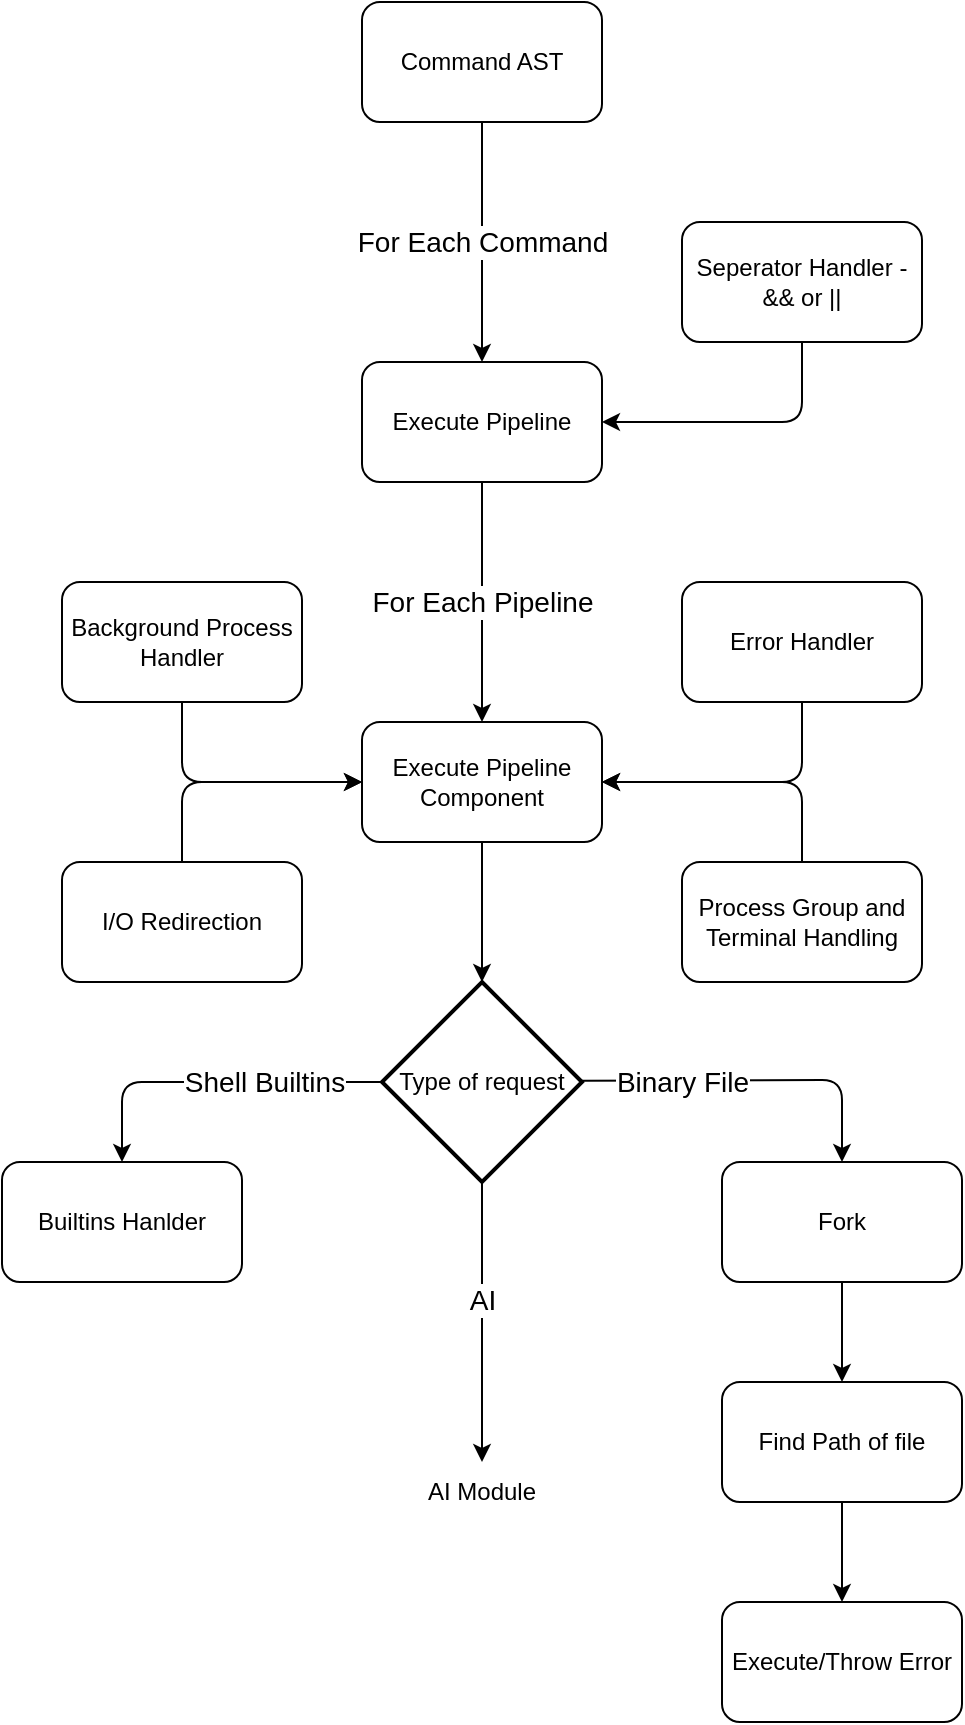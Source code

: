 <mxfile>
    <diagram id="_MamR4wueyFqmpMSZHm6" name="Page-1">
        <mxGraphModel dx="789" dy="873" grid="1" gridSize="10" guides="1" tooltips="1" connect="1" arrows="1" fold="1" page="1" pageScale="1" pageWidth="850" pageHeight="1100" math="0" shadow="0">
            <root>
                <mxCell id="0"/>
                <mxCell id="1" parent="0"/>
                <mxCell id="3" value="Command AST" style="rounded=1;whiteSpace=wrap;html=1;" vertex="1" parent="1">
                    <mxGeometry x="340" y="150" width="120" height="60" as="geometry"/>
                </mxCell>
                <mxCell id="4" value="" style="endArrow=classic;html=1;exitX=0.5;exitY=1;exitDx=0;exitDy=0;" edge="1" parent="1" source="3">
                    <mxGeometry relative="1" as="geometry">
                        <mxPoint x="270" y="380" as="sourcePoint"/>
                        <mxPoint x="400" y="330" as="targetPoint"/>
                    </mxGeometry>
                </mxCell>
                <mxCell id="5" value="&lt;font style=&quot;font-size: 14px;&quot;&gt;For Each Command&lt;/font&gt;" style="edgeLabel;resizable=0;html=1;;align=center;verticalAlign=middle;" connectable="0" vertex="1" parent="4">
                    <mxGeometry relative="1" as="geometry"/>
                </mxCell>
                <mxCell id="6" value="Execute Pipeline" style="rounded=1;whiteSpace=wrap;html=1;" vertex="1" parent="1">
                    <mxGeometry x="340" y="330" width="120" height="60" as="geometry"/>
                </mxCell>
                <mxCell id="8" style="edgeStyle=none;html=1;entryX=1;entryY=0.5;entryDx=0;entryDy=0;" edge="1" parent="1" source="7" target="6">
                    <mxGeometry relative="1" as="geometry">
                        <Array as="points">
                            <mxPoint x="560" y="360"/>
                        </Array>
                    </mxGeometry>
                </mxCell>
                <mxCell id="7" value="Seperator Handler - &amp;amp;&amp;amp; or ||" style="rounded=1;whiteSpace=wrap;html=1;" vertex="1" parent="1">
                    <mxGeometry x="500" y="260" width="120" height="60" as="geometry"/>
                </mxCell>
                <mxCell id="20" style="edgeStyle=none;html=1;" edge="1" parent="1" source="9" target="25">
                    <mxGeometry relative="1" as="geometry">
                        <mxPoint x="400" y="760" as="targetPoint"/>
                    </mxGeometry>
                </mxCell>
                <mxCell id="9" value="Execute Pipeline Component" style="rounded=1;whiteSpace=wrap;html=1;" vertex="1" parent="1">
                    <mxGeometry x="340" y="510" width="120" height="60" as="geometry"/>
                </mxCell>
                <mxCell id="10" value="&lt;font style=&quot;font-size: 14px;&quot;&gt;For Each Pipeline&lt;/font&gt;" style="endArrow=classic;html=1;exitX=0.5;exitY=1;exitDx=0;exitDy=0;entryX=0.5;entryY=0;entryDx=0;entryDy=0;" edge="1" parent="1" source="6" target="9">
                    <mxGeometry relative="1" as="geometry">
                        <mxPoint x="310" y="360" as="sourcePoint"/>
                        <mxPoint x="490" y="440" as="targetPoint"/>
                    </mxGeometry>
                </mxCell>
                <mxCell id="13" style="edgeStyle=none;html=1;entryX=1;entryY=0.5;entryDx=0;entryDy=0;" edge="1" parent="1" source="12" target="9">
                    <mxGeometry relative="1" as="geometry">
                        <Array as="points">
                            <mxPoint x="560" y="540"/>
                        </Array>
                    </mxGeometry>
                </mxCell>
                <mxCell id="12" value="Error Handler" style="rounded=1;whiteSpace=wrap;html=1;" vertex="1" parent="1">
                    <mxGeometry x="500" y="440" width="120" height="60" as="geometry"/>
                </mxCell>
                <mxCell id="15" style="edgeStyle=none;html=1;entryX=0;entryY=0.5;entryDx=0;entryDy=0;" edge="1" parent="1" source="14" target="9">
                    <mxGeometry relative="1" as="geometry">
                        <Array as="points">
                            <mxPoint x="250" y="540"/>
                        </Array>
                    </mxGeometry>
                </mxCell>
                <mxCell id="14" value="Background Process Handler" style="rounded=1;whiteSpace=wrap;html=1;" vertex="1" parent="1">
                    <mxGeometry x="190" y="440" width="120" height="60" as="geometry"/>
                </mxCell>
                <mxCell id="17" style="edgeStyle=none;html=1;entryX=0;entryY=0.5;entryDx=0;entryDy=0;" edge="1" parent="1" source="16" target="9">
                    <mxGeometry relative="1" as="geometry">
                        <Array as="points">
                            <mxPoint x="250" y="540"/>
                        </Array>
                    </mxGeometry>
                </mxCell>
                <mxCell id="16" value="I/O Redirection" style="rounded=1;whiteSpace=wrap;html=1;" vertex="1" parent="1">
                    <mxGeometry x="190" y="580" width="120" height="60" as="geometry"/>
                </mxCell>
                <mxCell id="19" style="edgeStyle=none;html=1;entryX=1;entryY=0.5;entryDx=0;entryDy=0;" edge="1" parent="1" source="18" target="9">
                    <mxGeometry relative="1" as="geometry">
                        <Array as="points">
                            <mxPoint x="560" y="540"/>
                        </Array>
                    </mxGeometry>
                </mxCell>
                <mxCell id="18" value="Process Group and Terminal Handling" style="rounded=1;whiteSpace=wrap;html=1;" vertex="1" parent="1">
                    <mxGeometry x="500" y="580" width="120" height="60" as="geometry"/>
                </mxCell>
                <mxCell id="25" value="Type of request" style="strokeWidth=2;html=1;shape=mxgraph.flowchart.decision;whiteSpace=wrap;" vertex="1" parent="1">
                    <mxGeometry x="350" y="640" width="100" height="100" as="geometry"/>
                </mxCell>
                <mxCell id="27" value="" style="endArrow=classic;html=1;entryX=0.5;entryY=0;entryDx=0;entryDy=0;" edge="1" parent="1" target="29">
                    <mxGeometry relative="1" as="geometry">
                        <mxPoint x="450" y="689.41" as="sourcePoint"/>
                        <mxPoint x="580" y="830" as="targetPoint"/>
                        <Array as="points">
                            <mxPoint x="580" y="689"/>
                        </Array>
                    </mxGeometry>
                </mxCell>
                <mxCell id="28" value="&lt;font style=&quot;font-size: 14px;&quot;&gt;Binary File&lt;/font&gt;" style="edgeLabel;resizable=0;html=1;;align=center;verticalAlign=middle;" connectable="0" vertex="1" parent="27">
                    <mxGeometry relative="1" as="geometry">
                        <mxPoint x="-36" y="1" as="offset"/>
                    </mxGeometry>
                </mxCell>
                <mxCell id="33" style="edgeStyle=none;html=1;entryX=0.5;entryY=0;entryDx=0;entryDy=0;" edge="1" parent="1" source="29" target="31">
                    <mxGeometry relative="1" as="geometry"/>
                </mxCell>
                <mxCell id="29" value="Fork" style="rounded=1;whiteSpace=wrap;html=1;" vertex="1" parent="1">
                    <mxGeometry x="520" y="730" width="120" height="60" as="geometry"/>
                </mxCell>
                <mxCell id="32" style="edgeStyle=none;html=1;" edge="1" parent="1" source="31" target="34">
                    <mxGeometry relative="1" as="geometry">
                        <mxPoint x="580.0" y="950.0" as="targetPoint"/>
                    </mxGeometry>
                </mxCell>
                <mxCell id="31" value="Find Path of file" style="rounded=1;whiteSpace=wrap;html=1;" vertex="1" parent="1">
                    <mxGeometry x="520.0" y="840.0" width="120" height="60" as="geometry"/>
                </mxCell>
                <mxCell id="34" value="Execute/Throw Error" style="rounded=1;whiteSpace=wrap;html=1;" vertex="1" parent="1">
                    <mxGeometry x="520.0" y="950.0" width="120" height="60" as="geometry"/>
                </mxCell>
                <mxCell id="36" value="" style="endArrow=classic;html=1;exitX=0.5;exitY=1;exitDx=0;exitDy=0;exitPerimeter=0;" edge="1" parent="1" source="25">
                    <mxGeometry relative="1" as="geometry">
                        <mxPoint x="370" y="760" as="sourcePoint"/>
                        <mxPoint x="400" y="880" as="targetPoint"/>
                    </mxGeometry>
                </mxCell>
                <mxCell id="38" value="&lt;font style=&quot;font-size: 14px;&quot;&gt;AI&lt;/font&gt;" style="edgeLabel;html=1;align=center;verticalAlign=middle;resizable=0;points=[];" vertex="1" connectable="0" parent="36">
                    <mxGeometry x="0.003" y="-5" relative="1" as="geometry">
                        <mxPoint x="5" y="-11" as="offset"/>
                    </mxGeometry>
                </mxCell>
                <mxCell id="39" value="AI Module" style="text;html=1;align=center;verticalAlign=middle;whiteSpace=wrap;rounded=0;" vertex="1" parent="1">
                    <mxGeometry x="370" y="880" width="60" height="30" as="geometry"/>
                </mxCell>
                <mxCell id="40" value="" style="endArrow=classic;html=1;exitX=0;exitY=0.5;exitDx=0;exitDy=0;exitPerimeter=0;" edge="1" parent="1" source="25" target="42">
                    <mxGeometry relative="1" as="geometry">
                        <mxPoint x="240" y="920" as="sourcePoint"/>
                        <mxPoint x="240" y="730" as="targetPoint"/>
                        <Array as="points">
                            <mxPoint x="220" y="690"/>
                        </Array>
                    </mxGeometry>
                </mxCell>
                <mxCell id="41" value="&lt;font style=&quot;font-size: 14px;&quot;&gt;Shell Builtins&lt;/font&gt;" style="edgeLabel;resizable=0;html=1;;align=center;verticalAlign=middle;" connectable="0" vertex="1" parent="40">
                    <mxGeometry relative="1" as="geometry">
                        <mxPoint x="26" as="offset"/>
                    </mxGeometry>
                </mxCell>
                <mxCell id="42" value="Builtins Hanlder" style="rounded=1;whiteSpace=wrap;html=1;" vertex="1" parent="1">
                    <mxGeometry x="160" y="730" width="120" height="60" as="geometry"/>
                </mxCell>
            </root>
        </mxGraphModel>
    </diagram>
</mxfile>